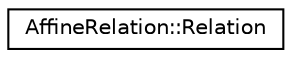 digraph "Graphical Class Hierarchy"
{
 // LATEX_PDF_SIZE
  edge [fontname="Helvetica",fontsize="10",labelfontname="Helvetica",labelfontsize="10"];
  node [fontname="Helvetica",fontsize="10",shape=record];
  rankdir="LR";
  Node0 [label="AffineRelation::Relation",height=0.2,width=0.4,color="black", fillcolor="white", style="filled",URL="$structoperations__research_1_1_affine_relation_1_1_relation.html",tooltip=" "];
}
